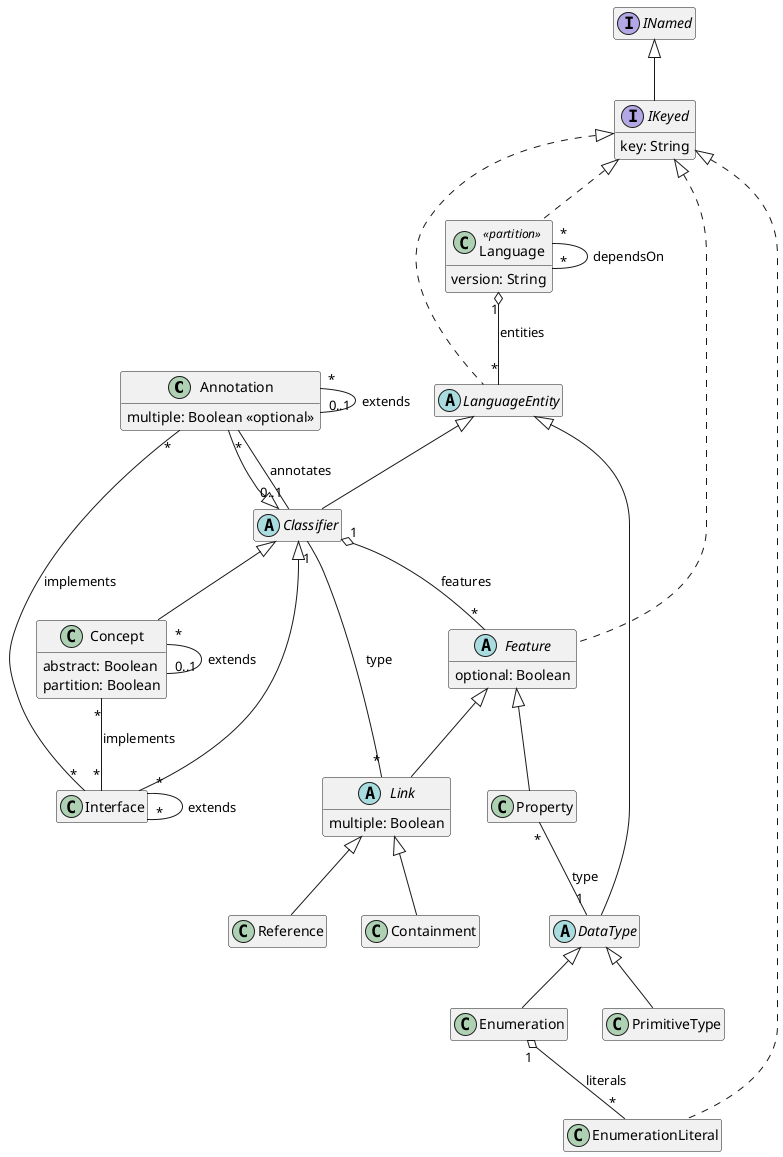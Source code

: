 @startuml
hide empty members

' qualified name: "LionCore_M3"


class Annotation extends Classifier {
  multiple: Boolean <<optional>>
}

abstract class Classifier extends LanguageEntity

class Concept extends Classifier {
  abstract: Boolean
  partition: Boolean
}

class Containment extends Link

abstract class DataType extends LanguageEntity

class Enumeration extends DataType

class EnumerationLiteral implements IKeyed

abstract class Feature implements IKeyed {
  optional: Boolean
}

interface IKeyed extends INamed {
  key: String
}

class Interface extends Classifier

class Language <<partition>> implements IKeyed {
  version: String
}

abstract class LanguageEntity implements IKeyed

abstract class Link extends Feature {
  multiple: Boolean
}

class PrimitiveType extends DataType

class Property extends Feature

class Reference extends Link



' relations:

Annotation "*" -- "0..1" Classifier: annotates
Annotation "*" -- "0..1" Annotation: extends
Annotation "*" -- "*" Interface: implements
Classifier "1" o-- "*" Feature: features
Concept "*" -- "0..1" Concept: extends
Concept "*" -- "*" Interface: implements


Enumeration "1" o-- "*" EnumerationLiteral: literals



Interface "*" -- "*" Interface: extends
Language "1" o-- "*" LanguageEntity: entities
Language "*" -- "*" Language: dependsOn

Link "*" -- "1" Classifier: type

Property "*" -- "1" DataType: type


@enduml
